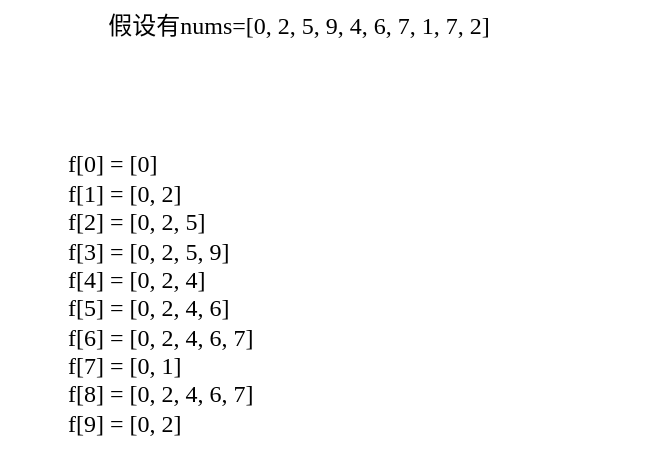 <mxfile version="24.4.14" type="github">
  <diagram name="第 1 页" id="j-wl-FKzR9HE4pRb2R6m">
    <mxGraphModel dx="868" dy="592" grid="0" gridSize="10" guides="1" tooltips="1" connect="1" arrows="1" fold="1" page="1" pageScale="1" pageWidth="827" pageHeight="1169" math="0" shadow="0">
      <root>
        <mxCell id="0" />
        <mxCell id="1" parent="0" />
        <mxCell id="zZmYLTJgfRJu2TQSpy6i-1" value="&lt;font&gt;假设有nums=[0, 2, 5, 9, 4, 6, 7, 1, 7, 2]&lt;/font&gt;" style="text;html=1;align=center;verticalAlign=middle;whiteSpace=wrap;rounded=0;fontFamily=Verdana;" vertex="1" parent="1">
          <mxGeometry x="163" y="97" width="299" height="26" as="geometry" />
        </mxCell>
        <mxCell id="zZmYLTJgfRJu2TQSpy6i-2" value="&lt;div&gt;&lt;font&gt;f[0] = [0]&lt;/font&gt;&lt;/div&gt;&lt;div&gt;&lt;font&gt;f[1] = [0, 2]&lt;/font&gt;&lt;/div&gt;&lt;div&gt;&lt;font&gt;f[2] = [0, 2, 5]&lt;/font&gt;&lt;/div&gt;&lt;div&gt;&lt;font&gt;f[3] = [0, 2, 5, 9]&lt;/font&gt;&lt;/div&gt;&lt;div&gt;&lt;font&gt;f[4] = [0, 2, 4]&lt;/font&gt;&lt;/div&gt;&lt;div&gt;&lt;font&gt;f[5] = [0, 2, 4, 6]&lt;/font&gt;&lt;/div&gt;&lt;div&gt;&lt;font&gt;f[6] = [0, 2, 4, 6, 7]&lt;/font&gt;&lt;/div&gt;&lt;div&gt;&lt;font&gt;f[7] = [0, 1]&lt;/font&gt;&lt;/div&gt;&lt;div&gt;&lt;font&gt;f[8] = [0, 2, 4, 6, 7]&lt;/font&gt;&lt;/div&gt;&lt;div&gt;&lt;font&gt;f[9] = [0, 2]&lt;/font&gt;&lt;/div&gt;&lt;div style=&quot;&quot;&gt;&lt;br&gt;&lt;/div&gt;" style="text;html=1;align=left;verticalAlign=middle;whiteSpace=wrap;rounded=0;fontFamily=Verdana;" vertex="1" parent="1">
          <mxGeometry x="195" y="170" width="299" height="161" as="geometry" />
        </mxCell>
      </root>
    </mxGraphModel>
  </diagram>
</mxfile>
